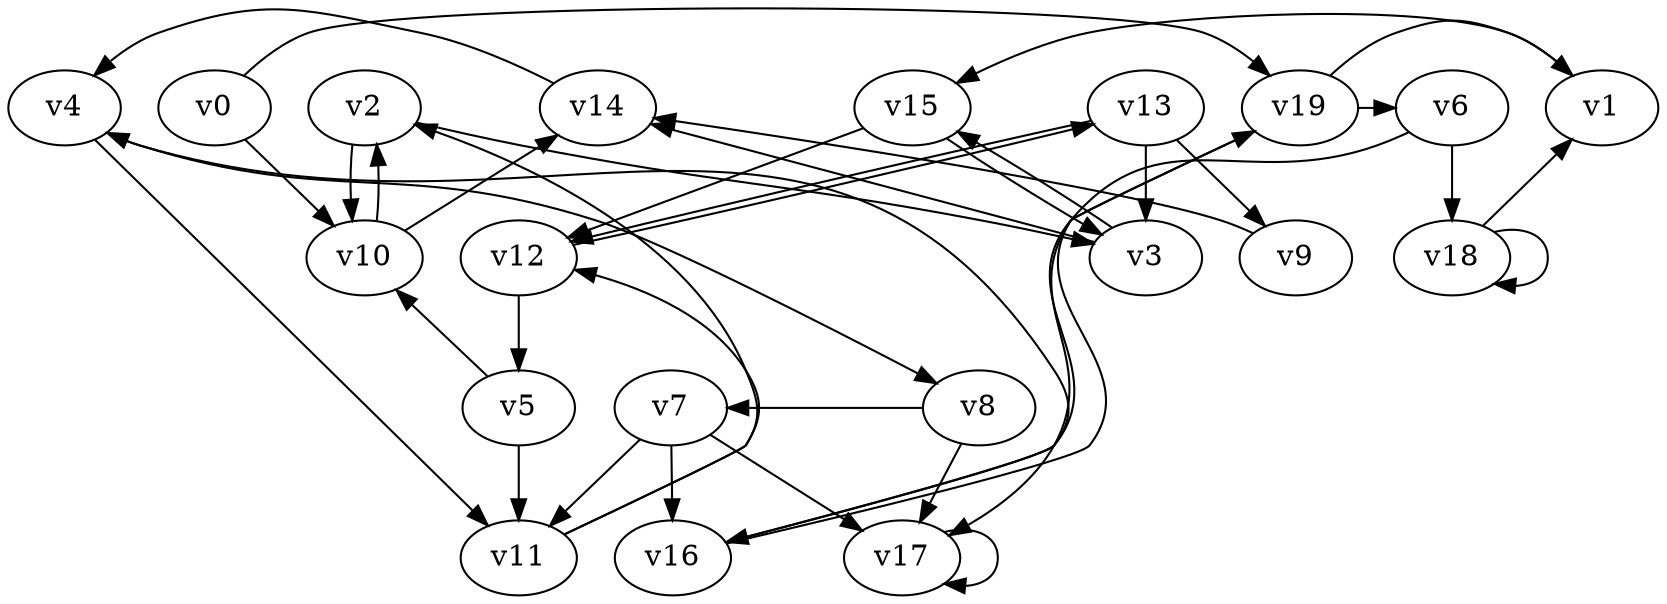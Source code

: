 // Benchmark game 22 - 20 vertices
digraph G {
    v0 [name="v0", player=1];
    v1 [name="v1", player=1];
    v2 [name="v2", player=1];
    v3 [name="v3", player=1];
    v4 [name="v4", player=1, target=1];
    v5 [name="v5", player=0];
    v6 [name="v6", player=1];
    v7 [name="v7", player=1];
    v8 [name="v8", player=0];
    v9 [name="v9", player=1];
    v10 [name="v10", player=0];
    v11 [name="v11", player=1];
    v12 [name="v12", player=0];
    v13 [name="v13", player=0, target=1];
    v14 [name="v14", player=1];
    v15 [name="v15", player=0];
    v16 [name="v16", player=1];
    v17 [name="v17", player=1];
    v18 [name="v18", player=1];
    v19 [name="v19", player=1];

    v0 -> v19 [constraint="time <= 11"];
    v1 -> v15 [constraint="time == 12"];
    v2 -> v10;
    v3 -> v15 [constraint="(time >= 6) && (time <= 21)"];
    v4 -> v8 [constraint="time >= 7"];
    v5 -> v11;
    v6 -> v18;
    v7 -> v17;
    v8 -> v17;
    v9 -> v14 [constraint="time <= 11"];
    v10 -> v14 [constraint="time >= 14"];
    v11 -> v2 [constraint="time >= 13"];
    v12 -> v13 [constraint="time % 3 == 2"];
    v13 -> v9;
    v14 -> v4 [constraint="time >= 13"];
    v15 -> v12;
    v16 -> v19 [constraint="time == 12"];
    v17 -> v17 [constraint="time % 5 == 4"];
    v18 -> v1 [constraint="time >= 6"];
    v19 -> v17 [constraint="time % 2 == 0"];
    v7 -> v11;
    v19 -> v1 [constraint="time % 5 == 2"];
    v13 -> v3;
    v8 -> v7 [constraint="time % 6 == 4"];
    v18 -> v18;
    v11 -> v12 [constraint="time == 18"];
    v16 -> v4 [constraint="time == 0"];
    v15 -> v3;
    v2 -> v3 [constraint="time >= 12"];
    v4 -> v11 [constraint="time == 14"];
    v6 -> v16 [constraint="time == 15"];
    v3 -> v14 [constraint="time >= 8"];
    v10 -> v2 [constraint="time == 3"];
    v0 -> v10 [constraint="time % 3 == 2"];
    v7 -> v16;
    v5 -> v10 [constraint="time % 5 == 1"];
    v12 -> v5;
    v13 -> v12;
    v19 -> v6 [constraint="time == 13"];
}
